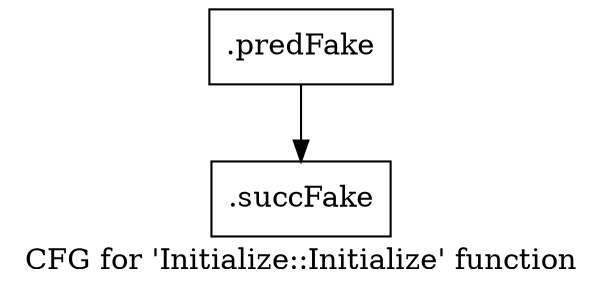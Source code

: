 digraph "CFG for 'Initialize::Initialize' function" {
	label="CFG for 'Initialize::Initialize' function";

	Node0x50d2070 [shape=record,filename="",linenumber="",label="{.predFake}"];
	Node0x50d2070 -> Node0x52af3e0[ callList="" memoryops="" filename="../../../../src/initializer.h" execusionnum="1"];
	Node0x52af3e0 [shape=record,filename="../../../../src/initializer.h",linenumber="8",label="{.succFake}"];
}
